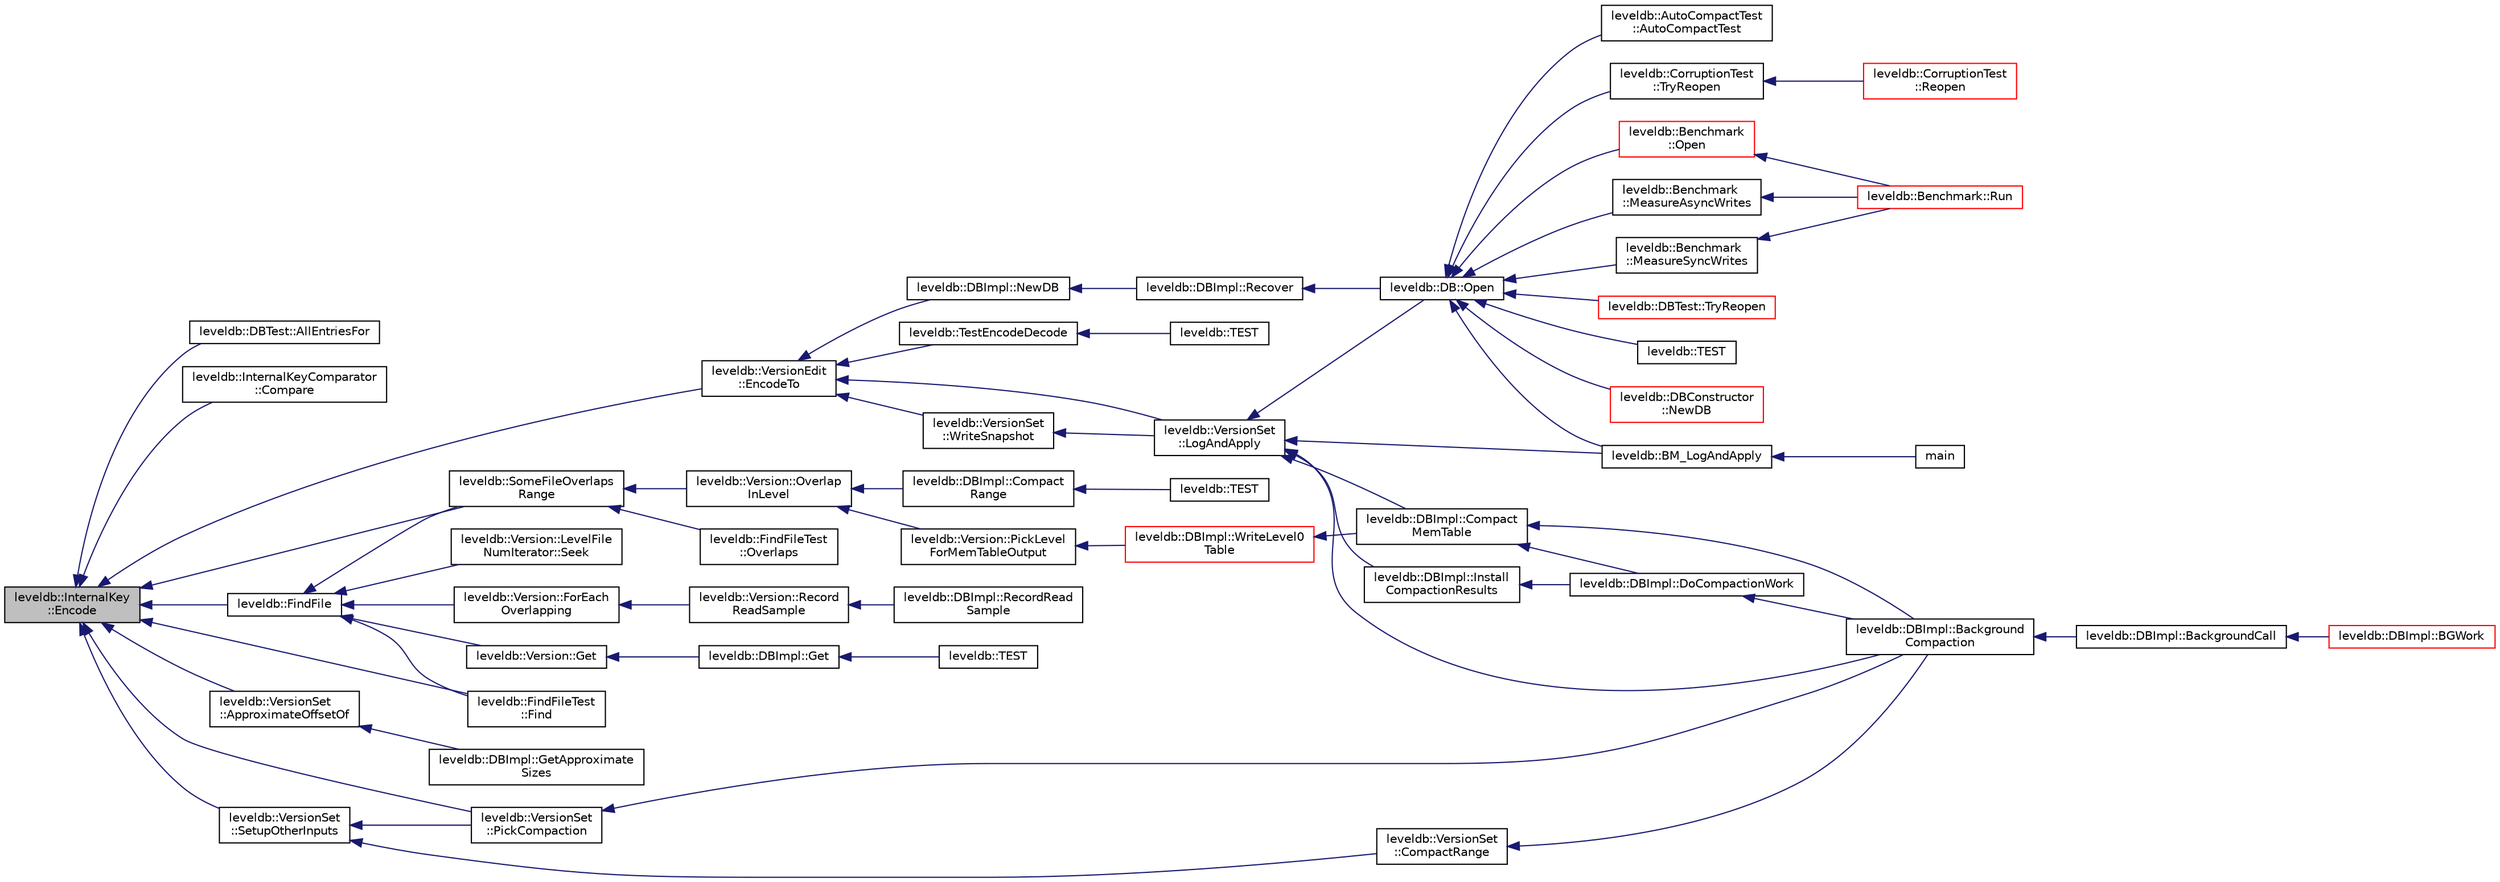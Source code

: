 digraph "leveldb::InternalKey::Encode"
{
  edge [fontname="Helvetica",fontsize="10",labelfontname="Helvetica",labelfontsize="10"];
  node [fontname="Helvetica",fontsize="10",shape=record];
  rankdir="LR";
  Node1 [label="leveldb::InternalKey\l::Encode",height=0.2,width=0.4,color="black", fillcolor="grey75", style="filled" fontcolor="black"];
  Node1 -> Node2 [dir="back",color="midnightblue",fontsize="10",style="solid",fontname="Helvetica"];
  Node2 [label="leveldb::DBTest::AllEntriesFor",height=0.2,width=0.4,color="black", fillcolor="white", style="filled",URL="$classleveldb_1_1_d_b_test.html#adaf171601eaaf2cd24edaa394752f733"];
  Node1 -> Node3 [dir="back",color="midnightblue",fontsize="10",style="solid",fontname="Helvetica"];
  Node3 [label="leveldb::InternalKeyComparator\l::Compare",height=0.2,width=0.4,color="black", fillcolor="white", style="filled",URL="$classleveldb_1_1_internal_key_comparator.html#a4ff5764f03e6d8244c8798e0588552a7"];
  Node1 -> Node4 [dir="back",color="midnightblue",fontsize="10",style="solid",fontname="Helvetica"];
  Node4 [label="leveldb::VersionEdit\l::EncodeTo",height=0.2,width=0.4,color="black", fillcolor="white", style="filled",URL="$classleveldb_1_1_version_edit.html#aa3161c67223f6c5e843be579a8456086"];
  Node4 -> Node5 [dir="back",color="midnightblue",fontsize="10",style="solid",fontname="Helvetica"];
  Node5 [label="leveldb::DBImpl::NewDB",height=0.2,width=0.4,color="black", fillcolor="white", style="filled",URL="$classleveldb_1_1_d_b_impl.html#acfd8ee23923b6a2afb3016831d751b9b"];
  Node5 -> Node6 [dir="back",color="midnightblue",fontsize="10",style="solid",fontname="Helvetica"];
  Node6 [label="leveldb::DBImpl::Recover",height=0.2,width=0.4,color="black", fillcolor="white", style="filled",URL="$classleveldb_1_1_d_b_impl.html#aa9a573026c03e8485471f583316943b0"];
  Node6 -> Node7 [dir="back",color="midnightblue",fontsize="10",style="solid",fontname="Helvetica"];
  Node7 [label="leveldb::DB::Open",height=0.2,width=0.4,color="black", fillcolor="white", style="filled",URL="$classleveldb_1_1_d_b.html#ac1da2b48e911287d86f3a3bfa0f851fe"];
  Node7 -> Node8 [dir="back",color="midnightblue",fontsize="10",style="solid",fontname="Helvetica"];
  Node8 [label="leveldb::AutoCompactTest\l::AutoCompactTest",height=0.2,width=0.4,color="black", fillcolor="white", style="filled",URL="$classleveldb_1_1_auto_compact_test.html#a31fe0ded855f188fac1650c70849760c"];
  Node7 -> Node9 [dir="back",color="midnightblue",fontsize="10",style="solid",fontname="Helvetica"];
  Node9 [label="leveldb::CorruptionTest\l::TryReopen",height=0.2,width=0.4,color="black", fillcolor="white", style="filled",URL="$classleveldb_1_1_corruption_test.html#aaba7c05f06400ef45d1af5cb95f66a57"];
  Node9 -> Node10 [dir="back",color="midnightblue",fontsize="10",style="solid",fontname="Helvetica"];
  Node10 [label="leveldb::CorruptionTest\l::Reopen",height=0.2,width=0.4,color="red", fillcolor="white", style="filled",URL="$classleveldb_1_1_corruption_test.html#aa2051faee6b6542d35ebdcf99918a713"];
  Node7 -> Node11 [dir="back",color="midnightblue",fontsize="10",style="solid",fontname="Helvetica"];
  Node11 [label="leveldb::Benchmark\l::Open",height=0.2,width=0.4,color="red", fillcolor="white", style="filled",URL="$classleveldb_1_1_benchmark.html#a89a3b0da75e6cd2ffb879358e5dd82a6"];
  Node11 -> Node12 [dir="back",color="midnightblue",fontsize="10",style="solid",fontname="Helvetica"];
  Node12 [label="leveldb::Benchmark::Run",height=0.2,width=0.4,color="red", fillcolor="white", style="filled",URL="$classleveldb_1_1_benchmark.html#a2f262afa0c7d10fcf531fe9657fba490"];
  Node7 -> Node13 [dir="back",color="midnightblue",fontsize="10",style="solid",fontname="Helvetica"];
  Node13 [label="leveldb::Benchmark\l::MeasureAsyncWrites",height=0.2,width=0.4,color="black", fillcolor="white", style="filled",URL="$classleveldb_1_1_benchmark.html#a93f93835e288185005d25cf08037bed9"];
  Node13 -> Node12 [dir="back",color="midnightblue",fontsize="10",style="solid",fontname="Helvetica"];
  Node7 -> Node14 [dir="back",color="midnightblue",fontsize="10",style="solid",fontname="Helvetica"];
  Node14 [label="leveldb::Benchmark\l::MeasureSyncWrites",height=0.2,width=0.4,color="black", fillcolor="white", style="filled",URL="$classleveldb_1_1_benchmark.html#ac7b13fb940cff41f5acc5dc99d93d36c"];
  Node14 -> Node12 [dir="back",color="midnightblue",fontsize="10",style="solid",fontname="Helvetica"];
  Node7 -> Node15 [dir="back",color="midnightblue",fontsize="10",style="solid",fontname="Helvetica"];
  Node15 [label="leveldb::DBTest::TryReopen",height=0.2,width=0.4,color="red", fillcolor="white", style="filled",URL="$classleveldb_1_1_d_b_test.html#aee588b2d13db6be2a651a8fabeac5c79"];
  Node7 -> Node16 [dir="back",color="midnightblue",fontsize="10",style="solid",fontname="Helvetica"];
  Node16 [label="leveldb::TEST",height=0.2,width=0.4,color="black", fillcolor="white", style="filled",URL="$namespaceleveldb.html#a88d6fdcb16ed4edc65da40f383e6f23b"];
  Node7 -> Node17 [dir="back",color="midnightblue",fontsize="10",style="solid",fontname="Helvetica"];
  Node17 [label="leveldb::BM_LogAndApply",height=0.2,width=0.4,color="black", fillcolor="white", style="filled",URL="$namespaceleveldb.html#af9cf6ec167c9b6f25fd050ab6fb67a90"];
  Node17 -> Node18 [dir="back",color="midnightblue",fontsize="10",style="solid",fontname="Helvetica"];
  Node18 [label="main",height=0.2,width=0.4,color="black", fillcolor="white", style="filled",URL="$db__test_8cc.html#a3c04138a5bfe5d72780bb7e82a18e627"];
  Node7 -> Node19 [dir="back",color="midnightblue",fontsize="10",style="solid",fontname="Helvetica"];
  Node19 [label="leveldb::DBConstructor\l::NewDB",height=0.2,width=0.4,color="red", fillcolor="white", style="filled",URL="$classleveldb_1_1_d_b_constructor.html#ac48bfe871db8558b57427843465e6c65"];
  Node4 -> Node20 [dir="back",color="midnightblue",fontsize="10",style="solid",fontname="Helvetica"];
  Node20 [label="leveldb::TestEncodeDecode",height=0.2,width=0.4,color="black", fillcolor="white", style="filled",URL="$namespaceleveldb.html#a435e5ce2b770dd30fffe979090145e0e"];
  Node20 -> Node21 [dir="back",color="midnightblue",fontsize="10",style="solid",fontname="Helvetica"];
  Node21 [label="leveldb::TEST",height=0.2,width=0.4,color="black", fillcolor="white", style="filled",URL="$namespaceleveldb.html#aa3106d7d6e907fc13c8c7ceed76740ad"];
  Node4 -> Node22 [dir="back",color="midnightblue",fontsize="10",style="solid",fontname="Helvetica"];
  Node22 [label="leveldb::VersionSet\l::LogAndApply",height=0.2,width=0.4,color="black", fillcolor="white", style="filled",URL="$classleveldb_1_1_version_set.html#ac1d014901be7095ace1aaec0cf391fb6"];
  Node22 -> Node23 [dir="back",color="midnightblue",fontsize="10",style="solid",fontname="Helvetica"];
  Node23 [label="leveldb::DBImpl::Compact\lMemTable",height=0.2,width=0.4,color="black", fillcolor="white", style="filled",URL="$classleveldb_1_1_d_b_impl.html#affe08e583b60dc854760d60f63db9364"];
  Node23 -> Node24 [dir="back",color="midnightblue",fontsize="10",style="solid",fontname="Helvetica"];
  Node24 [label="leveldb::DBImpl::Background\lCompaction",height=0.2,width=0.4,color="black", fillcolor="white", style="filled",URL="$classleveldb_1_1_d_b_impl.html#af8d8c2abc99da12f82a594b6a7d43e35"];
  Node24 -> Node25 [dir="back",color="midnightblue",fontsize="10",style="solid",fontname="Helvetica"];
  Node25 [label="leveldb::DBImpl::BackgroundCall",height=0.2,width=0.4,color="black", fillcolor="white", style="filled",URL="$classleveldb_1_1_d_b_impl.html#a0b9829a3bc7b5a119819c6b04b557ab0"];
  Node25 -> Node26 [dir="back",color="midnightblue",fontsize="10",style="solid",fontname="Helvetica"];
  Node26 [label="leveldb::DBImpl::BGWork",height=0.2,width=0.4,color="red", fillcolor="white", style="filled",URL="$classleveldb_1_1_d_b_impl.html#ac5e1a8fcf9852a3b3f9712f135f13fa7"];
  Node23 -> Node27 [dir="back",color="midnightblue",fontsize="10",style="solid",fontname="Helvetica"];
  Node27 [label="leveldb::DBImpl::DoCompactionWork",height=0.2,width=0.4,color="black", fillcolor="white", style="filled",URL="$classleveldb_1_1_d_b_impl.html#a75d505d0959b9efda825cf07b078d0c6"];
  Node27 -> Node24 [dir="back",color="midnightblue",fontsize="10",style="solid",fontname="Helvetica"];
  Node22 -> Node24 [dir="back",color="midnightblue",fontsize="10",style="solid",fontname="Helvetica"];
  Node22 -> Node28 [dir="back",color="midnightblue",fontsize="10",style="solid",fontname="Helvetica"];
  Node28 [label="leveldb::DBImpl::Install\lCompactionResults",height=0.2,width=0.4,color="black", fillcolor="white", style="filled",URL="$classleveldb_1_1_d_b_impl.html#a2c3c024febfab909b6e0741a382178ad"];
  Node28 -> Node27 [dir="back",color="midnightblue",fontsize="10",style="solid",fontname="Helvetica"];
  Node22 -> Node7 [dir="back",color="midnightblue",fontsize="10",style="solid",fontname="Helvetica"];
  Node22 -> Node17 [dir="back",color="midnightblue",fontsize="10",style="solid",fontname="Helvetica"];
  Node4 -> Node29 [dir="back",color="midnightblue",fontsize="10",style="solid",fontname="Helvetica"];
  Node29 [label="leveldb::VersionSet\l::WriteSnapshot",height=0.2,width=0.4,color="black", fillcolor="white", style="filled",URL="$classleveldb_1_1_version_set.html#a0363416d0bee83bb1558837c1dd90830"];
  Node29 -> Node22 [dir="back",color="midnightblue",fontsize="10",style="solid",fontname="Helvetica"];
  Node1 -> Node30 [dir="back",color="midnightblue",fontsize="10",style="solid",fontname="Helvetica"];
  Node30 [label="leveldb::FindFile",height=0.2,width=0.4,color="black", fillcolor="white", style="filled",URL="$namespaceleveldb.html#a812c4c6cf8299e767535a59f2205df0c"];
  Node30 -> Node31 [dir="back",color="midnightblue",fontsize="10",style="solid",fontname="Helvetica"];
  Node31 [label="leveldb::SomeFileOverlaps\lRange",height=0.2,width=0.4,color="black", fillcolor="white", style="filled",URL="$namespaceleveldb.html#a1a6a370f17b20667b885b5b91159c5a9"];
  Node31 -> Node32 [dir="back",color="midnightblue",fontsize="10",style="solid",fontname="Helvetica"];
  Node32 [label="leveldb::Version::Overlap\lInLevel",height=0.2,width=0.4,color="black", fillcolor="white", style="filled",URL="$classleveldb_1_1_version.html#a7945e88b8a4f2f7b6f3201cb3d791f1e"];
  Node32 -> Node33 [dir="back",color="midnightblue",fontsize="10",style="solid",fontname="Helvetica"];
  Node33 [label="leveldb::DBImpl::Compact\lRange",height=0.2,width=0.4,color="black", fillcolor="white", style="filled",URL="$classleveldb_1_1_d_b_impl.html#aa6df0739fc0b49380c284347e411b8ed"];
  Node33 -> Node34 [dir="back",color="midnightblue",fontsize="10",style="solid",fontname="Helvetica"];
  Node34 [label="leveldb::TEST",height=0.2,width=0.4,color="black", fillcolor="white", style="filled",URL="$namespaceleveldb.html#a2bb2a098a32d42044e6be132020b29b0"];
  Node32 -> Node35 [dir="back",color="midnightblue",fontsize="10",style="solid",fontname="Helvetica"];
  Node35 [label="leveldb::Version::PickLevel\lForMemTableOutput",height=0.2,width=0.4,color="black", fillcolor="white", style="filled",URL="$classleveldb_1_1_version.html#ac3b623319110ed2a9491723dd4675431"];
  Node35 -> Node36 [dir="back",color="midnightblue",fontsize="10",style="solid",fontname="Helvetica"];
  Node36 [label="leveldb::DBImpl::WriteLevel0\lTable",height=0.2,width=0.4,color="red", fillcolor="white", style="filled",URL="$classleveldb_1_1_d_b_impl.html#a6b1b87947df08e63ea9389722f943943"];
  Node36 -> Node23 [dir="back",color="midnightblue",fontsize="10",style="solid",fontname="Helvetica"];
  Node31 -> Node37 [dir="back",color="midnightblue",fontsize="10",style="solid",fontname="Helvetica"];
  Node37 [label="leveldb::FindFileTest\l::Overlaps",height=0.2,width=0.4,color="black", fillcolor="white", style="filled",URL="$classleveldb_1_1_find_file_test.html#a617e51dc2e6acbe7d5bc6d0a7224ac51"];
  Node30 -> Node38 [dir="back",color="midnightblue",fontsize="10",style="solid",fontname="Helvetica"];
  Node38 [label="leveldb::Version::LevelFile\lNumIterator::Seek",height=0.2,width=0.4,color="black", fillcolor="white", style="filled",URL="$classleveldb_1_1_version_1_1_level_file_num_iterator.html#adbe855f4a783c2f578e1ff2fbb5259b2"];
  Node30 -> Node39 [dir="back",color="midnightblue",fontsize="10",style="solid",fontname="Helvetica"];
  Node39 [label="leveldb::Version::ForEach\lOverlapping",height=0.2,width=0.4,color="black", fillcolor="white", style="filled",URL="$classleveldb_1_1_version.html#af41eeda28ad10412b2f380e920798b2c"];
  Node39 -> Node40 [dir="back",color="midnightblue",fontsize="10",style="solid",fontname="Helvetica"];
  Node40 [label="leveldb::Version::Record\lReadSample",height=0.2,width=0.4,color="black", fillcolor="white", style="filled",URL="$classleveldb_1_1_version.html#a8b9e51b3d0503fe5868f656356557ded"];
  Node40 -> Node41 [dir="back",color="midnightblue",fontsize="10",style="solid",fontname="Helvetica"];
  Node41 [label="leveldb::DBImpl::RecordRead\lSample",height=0.2,width=0.4,color="black", fillcolor="white", style="filled",URL="$classleveldb_1_1_d_b_impl.html#a254ae98e3425046c28ed0aa6d78b37d8"];
  Node30 -> Node42 [dir="back",color="midnightblue",fontsize="10",style="solid",fontname="Helvetica"];
  Node42 [label="leveldb::Version::Get",height=0.2,width=0.4,color="black", fillcolor="white", style="filled",URL="$classleveldb_1_1_version.html#a42c439d4a2a767fe281c7a75d4255038"];
  Node42 -> Node43 [dir="back",color="midnightblue",fontsize="10",style="solid",fontname="Helvetica"];
  Node43 [label="leveldb::DBImpl::Get",height=0.2,width=0.4,color="black", fillcolor="white", style="filled",URL="$classleveldb_1_1_d_b_impl.html#a089964ddcd1f5dc85e73499ae57be508"];
  Node43 -> Node44 [dir="back",color="midnightblue",fontsize="10",style="solid",fontname="Helvetica"];
  Node44 [label="leveldb::TEST",height=0.2,width=0.4,color="black", fillcolor="white", style="filled",URL="$namespaceleveldb.html#acc1b0ed2e8e9e4e6b930a1727d9fe0f8"];
  Node30 -> Node45 [dir="back",color="midnightblue",fontsize="10",style="solid",fontname="Helvetica"];
  Node45 [label="leveldb::FindFileTest\l::Find",height=0.2,width=0.4,color="black", fillcolor="white", style="filled",URL="$classleveldb_1_1_find_file_test.html#a233fd8c1e1764f2572e03d28b1f58ae0"];
  Node1 -> Node31 [dir="back",color="midnightblue",fontsize="10",style="solid",fontname="Helvetica"];
  Node1 -> Node46 [dir="back",color="midnightblue",fontsize="10",style="solid",fontname="Helvetica"];
  Node46 [label="leveldb::VersionSet\l::ApproximateOffsetOf",height=0.2,width=0.4,color="black", fillcolor="white", style="filled",URL="$classleveldb_1_1_version_set.html#ada7f3ed63b1c48adb6e5b38348b300e1"];
  Node46 -> Node47 [dir="back",color="midnightblue",fontsize="10",style="solid",fontname="Helvetica"];
  Node47 [label="leveldb::DBImpl::GetApproximate\lSizes",height=0.2,width=0.4,color="black", fillcolor="white", style="filled",URL="$classleveldb_1_1_d_b_impl.html#af08e218d92064699942c195ce0f06010"];
  Node1 -> Node48 [dir="back",color="midnightblue",fontsize="10",style="solid",fontname="Helvetica"];
  Node48 [label="leveldb::VersionSet\l::PickCompaction",height=0.2,width=0.4,color="black", fillcolor="white", style="filled",URL="$classleveldb_1_1_version_set.html#a1cdc6a05e0a7df9f29b5bccd485a0219"];
  Node48 -> Node24 [dir="back",color="midnightblue",fontsize="10",style="solid",fontname="Helvetica"];
  Node1 -> Node49 [dir="back",color="midnightblue",fontsize="10",style="solid",fontname="Helvetica"];
  Node49 [label="leveldb::VersionSet\l::SetupOtherInputs",height=0.2,width=0.4,color="black", fillcolor="white", style="filled",URL="$classleveldb_1_1_version_set.html#aa9230d35e8bf13fc2f9b30f2a96f5c8a"];
  Node49 -> Node48 [dir="back",color="midnightblue",fontsize="10",style="solid",fontname="Helvetica"];
  Node49 -> Node50 [dir="back",color="midnightblue",fontsize="10",style="solid",fontname="Helvetica"];
  Node50 [label="leveldb::VersionSet\l::CompactRange",height=0.2,width=0.4,color="black", fillcolor="white", style="filled",URL="$classleveldb_1_1_version_set.html#a3a03f9a6c86e861be314cf8e01f33142"];
  Node50 -> Node24 [dir="back",color="midnightblue",fontsize="10",style="solid",fontname="Helvetica"];
  Node1 -> Node45 [dir="back",color="midnightblue",fontsize="10",style="solid",fontname="Helvetica"];
}
